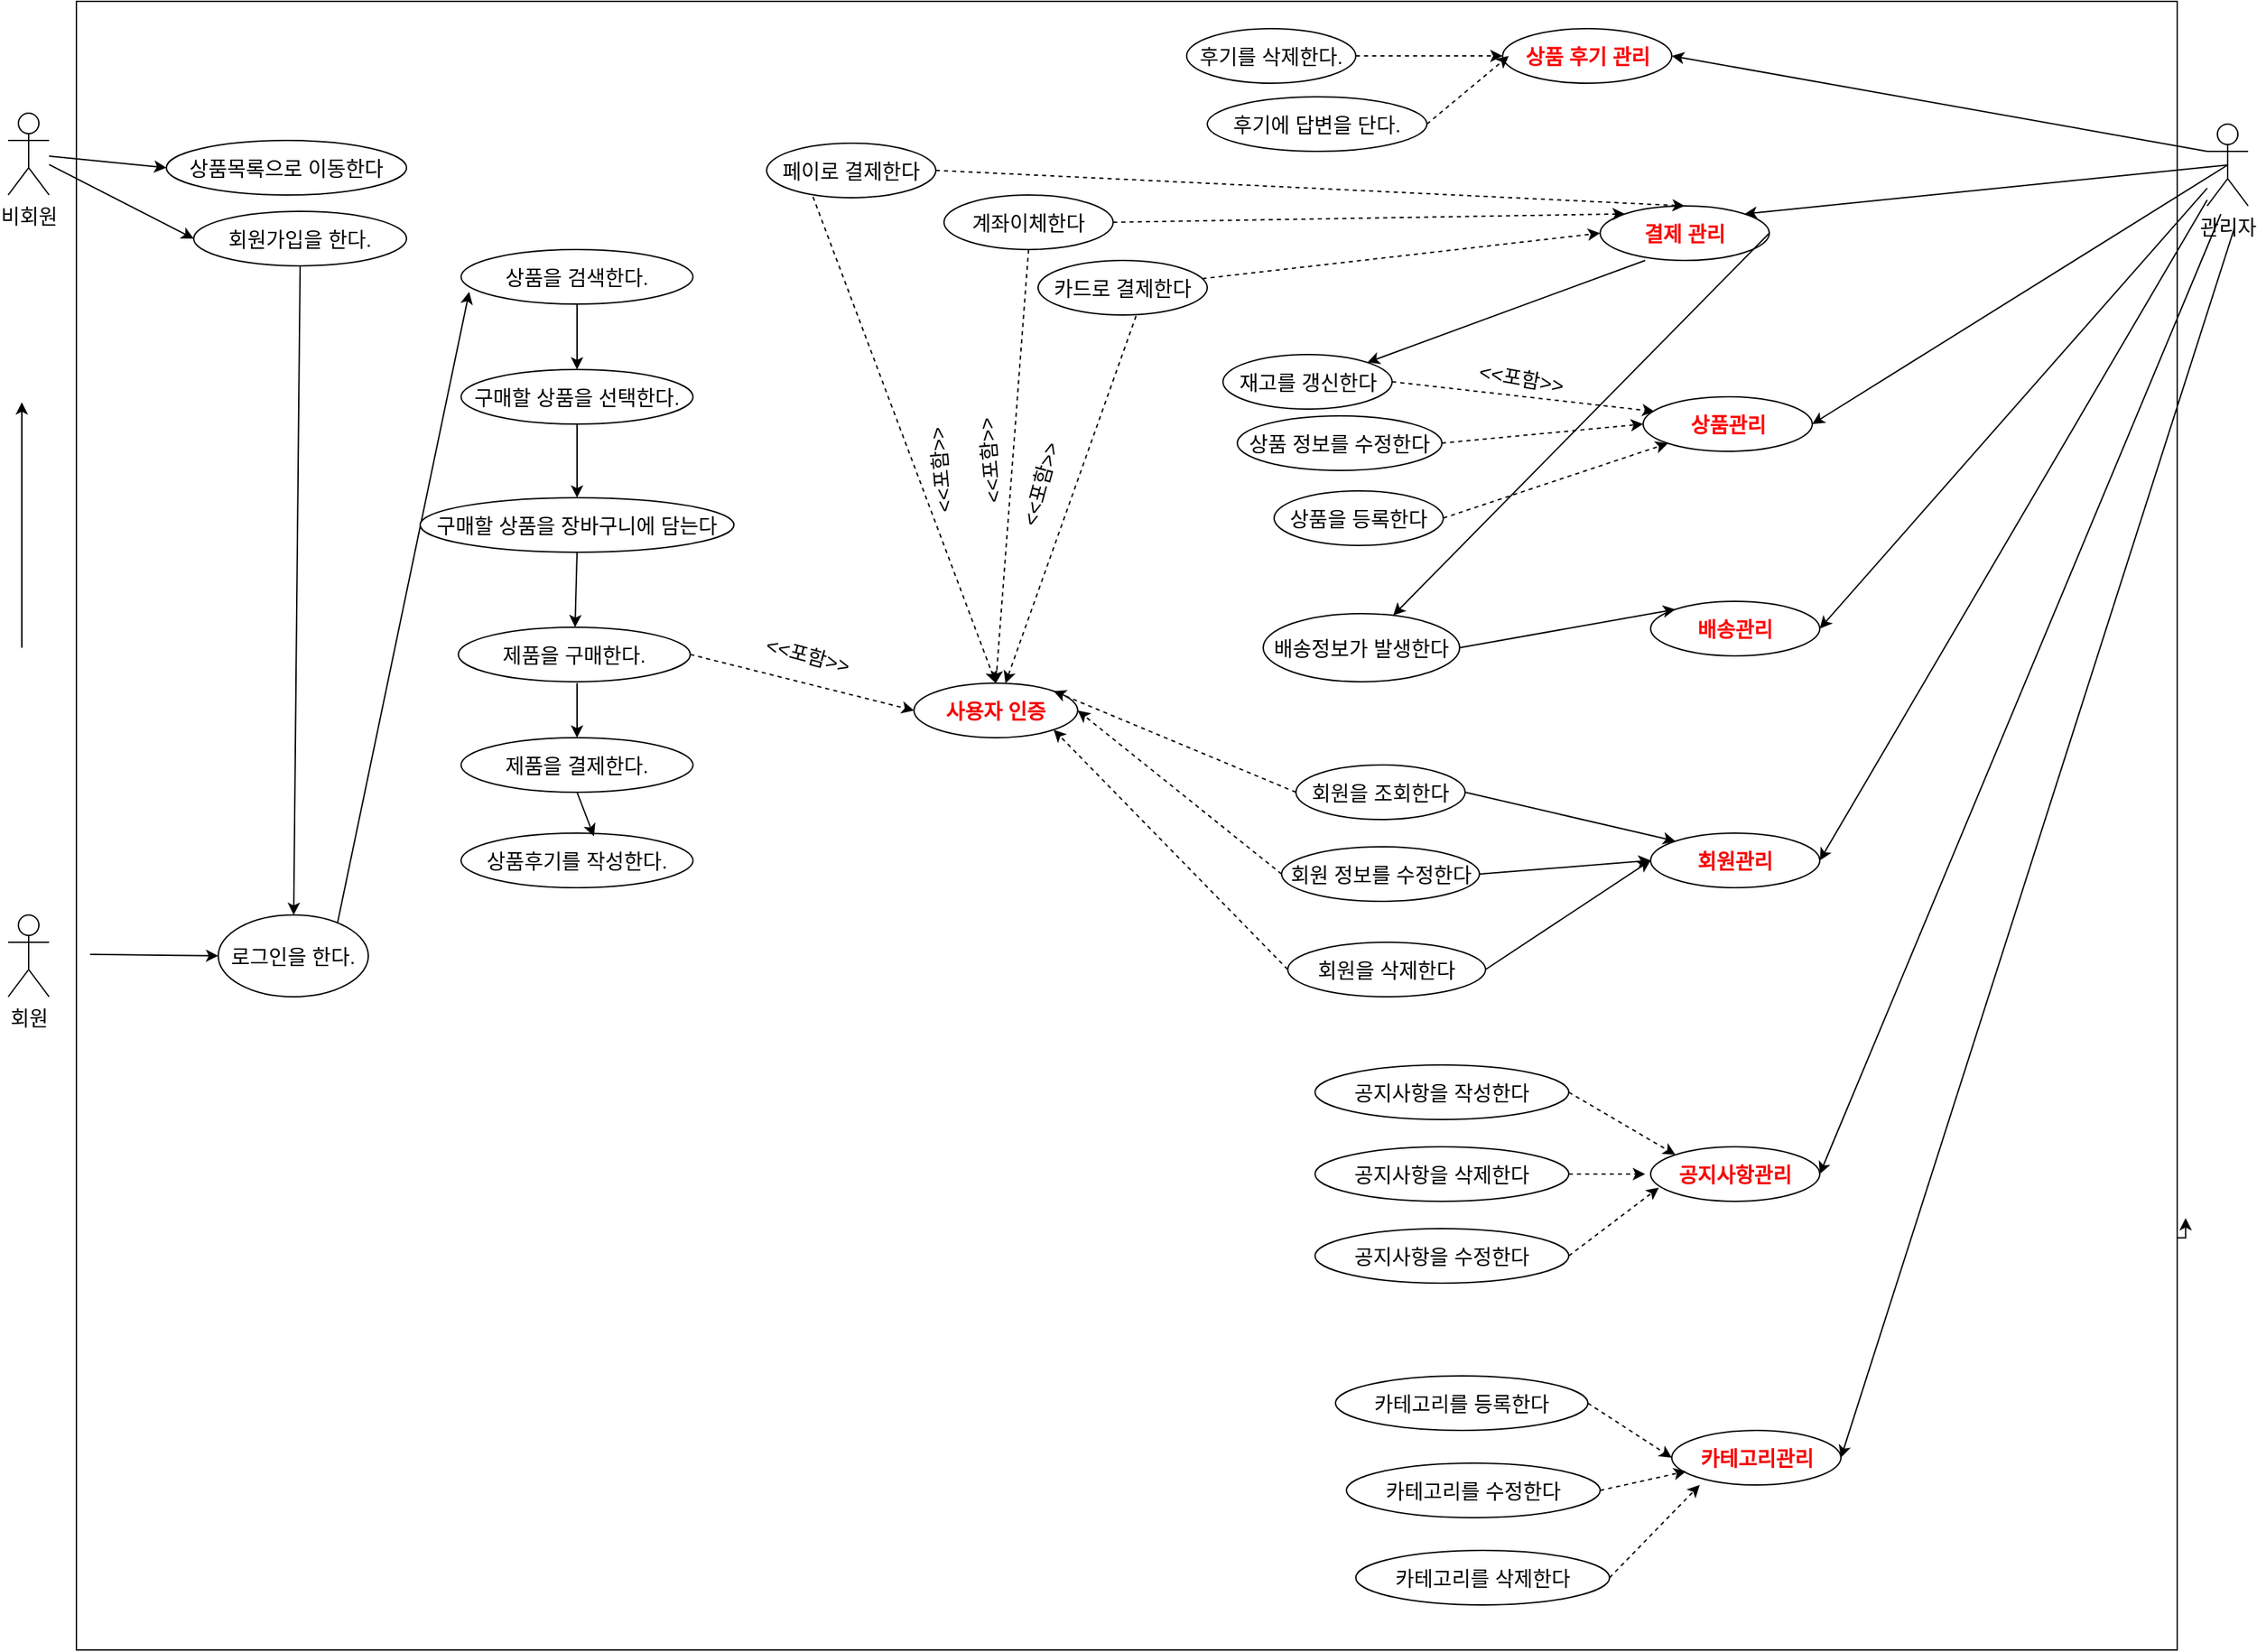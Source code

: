 <mxfile version="21.3.0" type="device">
  <diagram id="R2lEEEUBdFMjLlhIrx00" name="Page-1">
    <mxGraphModel dx="4097" dy="2020" grid="0" gridSize="10" guides="1" tooltips="1" connect="1" arrows="1" fold="1" page="1" pageScale="1" pageWidth="10000" pageHeight="5000" math="0" shadow="0" extFonts="Permanent Marker^https://fonts.googleapis.com/css?family=Permanent+Marker">
      <root>
        <mxCell id="0" />
        <mxCell id="1" parent="0" />
        <mxCell id="sEq3WPpMREm6ODfDN5A3-1" value="" style="rounded=0;whiteSpace=wrap;html=1;fontSize=15;" parent="1" vertex="1">
          <mxGeometry x="410" y="70" width="1540" height="1209" as="geometry" />
        </mxCell>
        <mxCell id="sEq3WPpMREm6ODfDN5A3-2" value="비회원" style="shape=umlActor;verticalLabelPosition=bottom;verticalAlign=top;html=1;outlineConnect=0;fontSize=15;" parent="1" vertex="1">
          <mxGeometry x="360" y="152" width="30" height="60" as="geometry" />
        </mxCell>
        <mxCell id="sEq3WPpMREm6ODfDN5A3-3" value="회원" style="shape=umlActor;verticalLabelPosition=bottom;verticalAlign=top;html=1;outlineConnect=0;fontSize=15;" parent="1" vertex="1">
          <mxGeometry x="360" y="740" width="30" height="60" as="geometry" />
        </mxCell>
        <mxCell id="sEq3WPpMREm6ODfDN5A3-4" value="관리자" style="shape=umlActor;verticalLabelPosition=bottom;verticalAlign=top;html=1;outlineConnect=0;fontSize=15;" parent="1" vertex="1">
          <mxGeometry x="1972" y="160" width="30" height="60" as="geometry" />
        </mxCell>
        <mxCell id="sEq3WPpMREm6ODfDN5A3-8" value="회원가입을 한다." style="ellipse;whiteSpace=wrap;html=1;fontSize=15;" parent="1" vertex="1">
          <mxGeometry x="496" y="223.95" width="156" height="40" as="geometry" />
        </mxCell>
        <mxCell id="sEq3WPpMREm6ODfDN5A3-9" value="로그인을 한다." style="ellipse;whiteSpace=wrap;html=1;fontSize=15;" parent="1" vertex="1">
          <mxGeometry x="514" y="740" width="110" height="60" as="geometry" />
        </mxCell>
        <mxCell id="sEq3WPpMREm6ODfDN5A3-13" value="" style="endArrow=classic;html=1;rounded=0;entryX=0;entryY=0.5;entryDx=0;entryDy=0;fontSize=15;" parent="1" target="sEq3WPpMREm6ODfDN5A3-9" edge="1">
          <mxGeometry width="50" height="50" relative="1" as="geometry">
            <mxPoint x="420" y="768.82" as="sourcePoint" />
            <mxPoint x="510" y="768.82" as="targetPoint" />
          </mxGeometry>
        </mxCell>
        <mxCell id="sEq3WPpMREm6ODfDN5A3-14" value="" style="endArrow=classic;html=1;rounded=0;entryX=0;entryY=0.5;entryDx=0;entryDy=0;fontSize=15;" parent="1" source="sEq3WPpMREm6ODfDN5A3-2" target="sEq3WPpMREm6ODfDN5A3-8" edge="1">
          <mxGeometry width="50" height="50" relative="1" as="geometry">
            <mxPoint x="541" y="269.5" as="sourcePoint" />
            <mxPoint x="631" y="269.5" as="targetPoint" />
          </mxGeometry>
        </mxCell>
        <mxCell id="sEq3WPpMREm6ODfDN5A3-15" value="구매할 상품을 선택한다." style="ellipse;whiteSpace=wrap;html=1;fontSize=15;" parent="1" vertex="1">
          <mxGeometry x="692" y="340" width="170" height="40" as="geometry" />
        </mxCell>
        <mxCell id="sEq3WPpMREm6ODfDN5A3-16" value="상품을 검색한다." style="ellipse;whiteSpace=wrap;html=1;fontSize=15;" parent="1" vertex="1">
          <mxGeometry x="692" y="252" width="170" height="40" as="geometry" />
        </mxCell>
        <mxCell id="sEq3WPpMREm6ODfDN5A3-17" value="제품을 구매한다." style="ellipse;whiteSpace=wrap;html=1;fontSize=15;" parent="1" vertex="1">
          <mxGeometry x="690" y="528.95" width="170" height="40" as="geometry" />
        </mxCell>
        <mxCell id="sEq3WPpMREm6ODfDN5A3-18" value="사용자 인증" style="ellipse;whiteSpace=wrap;html=1;fontColor=#f50505;fontStyle=1;fontSize=15;" parent="1" vertex="1">
          <mxGeometry x="1024" y="570" width="120" height="40" as="geometry" />
        </mxCell>
        <mxCell id="sEq3WPpMREm6ODfDN5A3-19" value="" style="endArrow=classic;html=1;rounded=0;exitX=0.795;exitY=0.095;exitDx=0;exitDy=0;entryX=0.035;entryY=0.775;entryDx=0;entryDy=0;entryPerimeter=0;fontSize=15;exitPerimeter=0;" parent="1" source="sEq3WPpMREm6ODfDN5A3-9" target="sEq3WPpMREm6ODfDN5A3-16" edge="1">
          <mxGeometry width="50" height="50" relative="1" as="geometry">
            <mxPoint x="960" y="480" as="sourcePoint" />
            <mxPoint x="1010" y="430" as="targetPoint" />
          </mxGeometry>
        </mxCell>
        <mxCell id="sEq3WPpMREm6ODfDN5A3-20" value="" style="endArrow=classic;html=1;rounded=0;exitX=0.5;exitY=1;exitDx=0;exitDy=0;entryX=0.5;entryY=0;entryDx=0;entryDy=0;fontSize=15;" parent="1" source="sEq3WPpMREm6ODfDN5A3-16" target="sEq3WPpMREm6ODfDN5A3-15" edge="1">
          <mxGeometry width="50" height="50" relative="1" as="geometry">
            <mxPoint x="960" y="480" as="sourcePoint" />
            <mxPoint x="1010" y="430" as="targetPoint" />
          </mxGeometry>
        </mxCell>
        <mxCell id="sEq3WPpMREm6ODfDN5A3-21" value="" style="endArrow=classic;html=1;rounded=0;exitX=0.5;exitY=1;exitDx=0;exitDy=0;fontSize=15;" parent="1" source="sEq3WPpMREm6ODfDN5A3-74" target="sEq3WPpMREm6ODfDN5A3-17" edge="1">
          <mxGeometry width="50" height="50" relative="1" as="geometry">
            <mxPoint x="960" y="480" as="sourcePoint" />
            <mxPoint x="855" y="630" as="targetPoint" />
          </mxGeometry>
        </mxCell>
        <mxCell id="sEq3WPpMREm6ODfDN5A3-24" value="" style="endArrow=classic;html=1;rounded=0;exitX=1;exitY=0.5;exitDx=0;exitDy=0;dashed=1;entryX=0;entryY=0.5;entryDx=0;entryDy=0;fontSize=15;" parent="1" source="sEq3WPpMREm6ODfDN5A3-17" target="sEq3WPpMREm6ODfDN5A3-18" edge="1">
          <mxGeometry width="50" height="50" relative="1" as="geometry">
            <mxPoint x="1000" y="590" as="sourcePoint" />
            <mxPoint x="960" y="520" as="targetPoint" />
          </mxGeometry>
        </mxCell>
        <mxCell id="sEq3WPpMREm6ODfDN5A3-66" value="" style="endArrow=classic;html=1;rounded=0;fontSize=15;" parent="1" edge="1">
          <mxGeometry width="50" height="50" relative="1" as="geometry">
            <mxPoint x="370" y="543.95" as="sourcePoint" />
            <mxPoint x="370" y="363.95" as="targetPoint" />
          </mxGeometry>
        </mxCell>
        <mxCell id="sEq3WPpMREm6ODfDN5A3-67" value="상품목록으로 이동한다" style="ellipse;whiteSpace=wrap;html=1;fontSize=15;" parent="1" vertex="1">
          <mxGeometry x="476" y="172" width="176" height="40" as="geometry" />
        </mxCell>
        <mxCell id="sEq3WPpMREm6ODfDN5A3-68" value="" style="endArrow=classic;html=1;rounded=0;fontSize=15;entryX=0;entryY=0.5;entryDx=0;entryDy=0;" parent="1" source="sEq3WPpMREm6ODfDN5A3-2" target="sEq3WPpMREm6ODfDN5A3-67" edge="1">
          <mxGeometry width="50" height="50" relative="1" as="geometry">
            <mxPoint x="540" y="270" as="sourcePoint" />
            <mxPoint x="634" y="360" as="targetPoint" />
          </mxGeometry>
        </mxCell>
        <mxCell id="sEq3WPpMREm6ODfDN5A3-69" value="" style="endArrow=classic;html=1;rounded=0;exitX=0.5;exitY=1;exitDx=0;exitDy=0;fontSize=15;" parent="1" source="sEq3WPpMREm6ODfDN5A3-8" target="sEq3WPpMREm6ODfDN5A3-9" edge="1">
          <mxGeometry width="50" height="50" relative="1" as="geometry">
            <mxPoint x="551" y="279.5" as="sourcePoint" />
            <mxPoint x="634" y="360" as="targetPoint" />
          </mxGeometry>
        </mxCell>
        <mxCell id="sEq3WPpMREm6ODfDN5A3-72" value="상품 후기 관리" style="ellipse;whiteSpace=wrap;html=1;fontColor=#fb0909;fontStyle=1;fontSize=15;" parent="1" vertex="1">
          <mxGeometry x="1455.5" y="90" width="124" height="40" as="geometry" />
        </mxCell>
        <mxCell id="sEq3WPpMREm6ODfDN5A3-73" value="결제 관리" style="ellipse;whiteSpace=wrap;html=1;fontColor=#fb0909;fontStyle=1;fontSize=15;" parent="1" vertex="1">
          <mxGeometry x="1527" y="220" width="124" height="40" as="geometry" />
        </mxCell>
        <mxCell id="sEq3WPpMREm6ODfDN5A3-74" value="구매할 상품을 장바구니에 담는다" style="ellipse;whiteSpace=wrap;html=1;fontSize=15;" parent="1" vertex="1">
          <mxGeometry x="662" y="433.95" width="230" height="40" as="geometry" />
        </mxCell>
        <mxCell id="sEq3WPpMREm6ODfDN5A3-79" value="" style="endArrow=classic;html=1;rounded=0;exitX=0.5;exitY=1;exitDx=0;exitDy=0;fontSize=15;" parent="1" source="sEq3WPpMREm6ODfDN5A3-15" target="sEq3WPpMREm6ODfDN5A3-74" edge="1">
          <mxGeometry width="50" height="50" relative="1" as="geometry">
            <mxPoint x="1010" y="530" as="sourcePoint" />
            <mxPoint x="1060" y="480" as="targetPoint" />
          </mxGeometry>
        </mxCell>
        <mxCell id="sEq3WPpMREm6ODfDN5A3-80" value="계좌이체한다" style="ellipse;whiteSpace=wrap;html=1;fontSize=15;" parent="1" vertex="1">
          <mxGeometry x="1046" y="212" width="124" height="40" as="geometry" />
        </mxCell>
        <mxCell id="sEq3WPpMREm6ODfDN5A3-81" value="카드로 결제한다" style="ellipse;whiteSpace=wrap;html=1;fontSize=15;" parent="1" vertex="1">
          <mxGeometry x="1115" y="260" width="124" height="40" as="geometry" />
        </mxCell>
        <mxCell id="sEq3WPpMREm6ODfDN5A3-82" value="" style="endArrow=classic;html=1;rounded=0;exitX=0.579;exitY=1.018;exitDx=0;exitDy=0;dashed=1;exitPerimeter=0;fontSize=15;" parent="1" source="sEq3WPpMREm6ODfDN5A3-81" target="sEq3WPpMREm6ODfDN5A3-18" edge="1">
          <mxGeometry width="50" height="50" relative="1" as="geometry">
            <mxPoint x="950" y="650" as="sourcePoint" />
            <mxPoint x="1027" y="570" as="targetPoint" />
          </mxGeometry>
        </mxCell>
        <mxCell id="sEq3WPpMREm6ODfDN5A3-83" value="" style="endArrow=classic;html=1;rounded=0;exitX=0.5;exitY=1;exitDx=0;exitDy=0;dashed=1;entryX=0.5;entryY=0;entryDx=0;entryDy=0;fontSize=15;" parent="1" source="sEq3WPpMREm6ODfDN5A3-80" target="sEq3WPpMREm6ODfDN5A3-18" edge="1">
          <mxGeometry width="50" height="50" relative="1" as="geometry">
            <mxPoint x="1126" y="371" as="sourcePoint" />
            <mxPoint x="1091" y="550" as="targetPoint" />
          </mxGeometry>
        </mxCell>
        <mxCell id="sEq3WPpMREm6ODfDN5A3-84" value="" style="endArrow=classic;html=1;rounded=0;exitX=1;exitY=0.5;exitDx=0;exitDy=0;dashed=1;fontSize=15;entryX=0;entryY=0;entryDx=0;entryDy=0;" parent="1" source="sEq3WPpMREm6ODfDN5A3-80" target="sEq3WPpMREm6ODfDN5A3-73" edge="1">
          <mxGeometry width="50" height="50" relative="1" as="geometry">
            <mxPoint x="961" y="370" as="sourcePoint" />
            <mxPoint x="1598" y="262" as="targetPoint" />
          </mxGeometry>
        </mxCell>
        <mxCell id="sEq3WPpMREm6ODfDN5A3-85" value="" style="endArrow=classic;html=1;rounded=0;dashed=1;entryX=0;entryY=0.5;entryDx=0;entryDy=0;fontSize=15;" parent="1" source="sEq3WPpMREm6ODfDN5A3-81" target="sEq3WPpMREm6ODfDN5A3-73" edge="1">
          <mxGeometry width="50" height="50" relative="1" as="geometry">
            <mxPoint x="970" y="330" as="sourcePoint" />
            <mxPoint x="1107" y="312" as="targetPoint" />
          </mxGeometry>
        </mxCell>
        <mxCell id="sEq3WPpMREm6ODfDN5A3-86" value="재고를 갱신한다" style="ellipse;whiteSpace=wrap;html=1;fontSize=15;" parent="1" vertex="1">
          <mxGeometry x="1250.5" y="328.95" width="124" height="40" as="geometry" />
        </mxCell>
        <mxCell id="sEq3WPpMREm6ODfDN5A3-87" value="상품 정보를 수정한다" style="ellipse;whiteSpace=wrap;html=1;fontSize=15;" parent="1" vertex="1">
          <mxGeometry x="1261" y="373.95" width="150" height="40" as="geometry" />
        </mxCell>
        <mxCell id="sEq3WPpMREm6ODfDN5A3-88" value="상품을 등록한다" style="ellipse;whiteSpace=wrap;html=1;fontSize=15;" parent="1" vertex="1">
          <mxGeometry x="1288" y="428.95" width="124" height="40" as="geometry" />
        </mxCell>
        <mxCell id="sEq3WPpMREm6ODfDN5A3-89" value="" style="endArrow=classic;html=1;rounded=0;entryX=1;entryY=0;entryDx=0;entryDy=0;fontSize=15;" parent="1" target="sEq3WPpMREm6ODfDN5A3-86" edge="1">
          <mxGeometry width="50" height="50" relative="1" as="geometry">
            <mxPoint x="1560" y="260" as="sourcePoint" />
            <mxPoint x="1060" y="480" as="targetPoint" />
          </mxGeometry>
        </mxCell>
        <mxCell id="sEq3WPpMREm6ODfDN5A3-90" value="" style="endArrow=classic;html=1;rounded=0;exitX=1;exitY=0.5;exitDx=0;exitDy=0;fontSize=15;" parent="1" source="sEq3WPpMREm6ODfDN5A3-73" target="sEq3WPpMREm6ODfDN5A3-95" edge="1">
          <mxGeometry width="50" height="50" relative="1" as="geometry">
            <mxPoint x="1160" y="290" as="sourcePoint" />
            <mxPoint x="1250" y="280" as="targetPoint" />
          </mxGeometry>
        </mxCell>
        <mxCell id="sEq3WPpMREm6ODfDN5A3-91" value="상품관리" style="ellipse;whiteSpace=wrap;html=1;fontColor=#ff0000;fontStyle=1;fontSize=15;" parent="1" vertex="1">
          <mxGeometry x="1558.5" y="360" width="124" height="40" as="geometry" />
        </mxCell>
        <mxCell id="sEq3WPpMREm6ODfDN5A3-92" value="" style="endArrow=classic;html=1;rounded=0;exitX=1;exitY=0.5;exitDx=0;exitDy=0;dashed=1;entryX=0.067;entryY=0.268;entryDx=0;entryDy=0;entryPerimeter=0;fontSize=15;" parent="1" source="sEq3WPpMREm6ODfDN5A3-86" target="sEq3WPpMREm6ODfDN5A3-91" edge="1">
          <mxGeometry width="50" height="50" relative="1" as="geometry">
            <mxPoint x="961" y="370" as="sourcePoint" />
            <mxPoint x="1087" y="550" as="targetPoint" />
          </mxGeometry>
        </mxCell>
        <mxCell id="sEq3WPpMREm6ODfDN5A3-93" value="" style="endArrow=classic;html=1;rounded=0;exitX=1;exitY=0.5;exitDx=0;exitDy=0;dashed=1;entryX=0;entryY=0.5;entryDx=0;entryDy=0;fontSize=15;" parent="1" source="sEq3WPpMREm6ODfDN5A3-87" target="sEq3WPpMREm6ODfDN5A3-91" edge="1">
          <mxGeometry width="50" height="50" relative="1" as="geometry">
            <mxPoint x="1374" y="280" as="sourcePoint" />
            <mxPoint x="1430" y="340" as="targetPoint" />
          </mxGeometry>
        </mxCell>
        <mxCell id="sEq3WPpMREm6ODfDN5A3-94" value="" style="endArrow=classic;html=1;rounded=0;exitX=1;exitY=0.5;exitDx=0;exitDy=0;dashed=1;fontSize=15;entryX=0;entryY=1;entryDx=0;entryDy=0;" parent="1" source="sEq3WPpMREm6ODfDN5A3-88" target="sEq3WPpMREm6ODfDN5A3-91" edge="1">
          <mxGeometry width="50" height="50" relative="1" as="geometry">
            <mxPoint x="1392" y="330" as="sourcePoint" />
            <mxPoint x="1430" y="340" as="targetPoint" />
          </mxGeometry>
        </mxCell>
        <mxCell id="sEq3WPpMREm6ODfDN5A3-95" value="배송정보가 발생한다" style="ellipse;whiteSpace=wrap;html=1;fontSize=15;" parent="1" vertex="1">
          <mxGeometry x="1280" y="518.95" width="144" height="50" as="geometry" />
        </mxCell>
        <mxCell id="sEq3WPpMREm6ODfDN5A3-96" value="배송관리" style="ellipse;whiteSpace=wrap;html=1;fontSize=15;fontStyle=1;fontColor=#fe0606;" parent="1" vertex="1">
          <mxGeometry x="1564" y="510" width="124" height="40" as="geometry" />
        </mxCell>
        <mxCell id="sEq3WPpMREm6ODfDN5A3-97" value="" style="endArrow=classic;html=1;rounded=0;exitX=1;exitY=0.5;exitDx=0;exitDy=0;fontSize=15;entryX=0;entryY=0;entryDx=0;entryDy=0;" parent="1" source="sEq3WPpMREm6ODfDN5A3-95" target="sEq3WPpMREm6ODfDN5A3-96" edge="1">
          <mxGeometry width="50" height="50" relative="1" as="geometry">
            <mxPoint x="1160" y="290" as="sourcePoint" />
            <mxPoint x="1570" y="530" as="targetPoint" />
          </mxGeometry>
        </mxCell>
        <mxCell id="sEq3WPpMREm6ODfDN5A3-98" value="회원관리" style="ellipse;whiteSpace=wrap;html=1;fontSize=15;fontStyle=1;fontColor=#f50505;" parent="1" vertex="1">
          <mxGeometry x="1564" y="680" width="124" height="40" as="geometry" />
        </mxCell>
        <mxCell id="sEq3WPpMREm6ODfDN5A3-99" value="회원을 조회한다" style="ellipse;whiteSpace=wrap;html=1;fontSize=15;" parent="1" vertex="1">
          <mxGeometry x="1304" y="630" width="124" height="40" as="geometry" />
        </mxCell>
        <mxCell id="sEq3WPpMREm6ODfDN5A3-100" value="회원 정보를 수정한다" style="ellipse;whiteSpace=wrap;html=1;fontSize=15;" parent="1" vertex="1">
          <mxGeometry x="1293.5" y="690" width="145" height="40" as="geometry" />
        </mxCell>
        <mxCell id="sEq3WPpMREm6ODfDN5A3-101" value="회원을 삭제한다" style="ellipse;whiteSpace=wrap;html=1;fontSize=15;" parent="1" vertex="1">
          <mxGeometry x="1298" y="760" width="145" height="40" as="geometry" />
        </mxCell>
        <mxCell id="sEq3WPpMREm6ODfDN5A3-102" value="" style="endArrow=classic;html=1;rounded=0;exitX=0;exitY=0.5;exitDx=0;exitDy=0;dashed=1;fontSize=15;entryX=1;entryY=0;entryDx=0;entryDy=0;" parent="1" source="sEq3WPpMREm6ODfDN5A3-99" target="sEq3WPpMREm6ODfDN5A3-18" edge="1">
          <mxGeometry width="50" height="50" relative="1" as="geometry">
            <mxPoint x="1392" y="330" as="sourcePoint" />
            <mxPoint x="1140" y="550" as="targetPoint" />
          </mxGeometry>
        </mxCell>
        <mxCell id="sEq3WPpMREm6ODfDN5A3-103" value="" style="endArrow=classic;html=1;rounded=0;exitX=0;exitY=0.5;exitDx=0;exitDy=0;dashed=1;fontSize=15;entryX=1;entryY=0.5;entryDx=0;entryDy=0;" parent="1" source="sEq3WPpMREm6ODfDN5A3-100" target="sEq3WPpMREm6ODfDN5A3-18" edge="1">
          <mxGeometry width="50" height="50" relative="1" as="geometry">
            <mxPoint x="1250" y="530" as="sourcePoint" />
            <mxPoint x="1140" y="560" as="targetPoint" />
          </mxGeometry>
        </mxCell>
        <mxCell id="sEq3WPpMREm6ODfDN5A3-104" value="" style="endArrow=classic;html=1;rounded=0;exitX=0;exitY=0.5;exitDx=0;exitDy=0;dashed=1;entryX=1;entryY=1;entryDx=0;entryDy=0;fontSize=15;" parent="1" source="sEq3WPpMREm6ODfDN5A3-101" target="sEq3WPpMREm6ODfDN5A3-18" edge="1">
          <mxGeometry width="50" height="50" relative="1" as="geometry">
            <mxPoint x="1245" y="590" as="sourcePoint" />
            <mxPoint x="1150" y="570" as="targetPoint" />
          </mxGeometry>
        </mxCell>
        <mxCell id="sEq3WPpMREm6ODfDN5A3-105" value="" style="endArrow=classic;html=1;rounded=0;exitX=1;exitY=0.5;exitDx=0;exitDy=0;fontSize=15;entryX=0;entryY=0;entryDx=0;entryDy=0;" parent="1" source="sEq3WPpMREm6ODfDN5A3-99" target="sEq3WPpMREm6ODfDN5A3-98" edge="1">
          <mxGeometry width="50" height="50" relative="1" as="geometry">
            <mxPoint x="1374" y="456" as="sourcePoint" />
            <mxPoint x="1440" y="550" as="targetPoint" />
          </mxGeometry>
        </mxCell>
        <mxCell id="sEq3WPpMREm6ODfDN5A3-106" value="" style="endArrow=classic;html=1;rounded=0;exitX=1;exitY=0.5;exitDx=0;exitDy=0;fontSize=15;entryX=0;entryY=0.5;entryDx=0;entryDy=0;" parent="1" source="sEq3WPpMREm6ODfDN5A3-100" target="sEq3WPpMREm6ODfDN5A3-98" edge="1">
          <mxGeometry width="50" height="50" relative="1" as="geometry">
            <mxPoint x="1374" y="530" as="sourcePoint" />
            <mxPoint x="1420" y="570" as="targetPoint" />
          </mxGeometry>
        </mxCell>
        <mxCell id="sEq3WPpMREm6ODfDN5A3-107" value="" style="endArrow=classic;html=1;rounded=0;exitX=1;exitY=0.5;exitDx=0;exitDy=0;fontSize=15;entryX=0;entryY=0.5;entryDx=0;entryDy=0;" parent="1" source="sEq3WPpMREm6ODfDN5A3-101" target="sEq3WPpMREm6ODfDN5A3-98" edge="1">
          <mxGeometry width="50" height="50" relative="1" as="geometry">
            <mxPoint x="1390" y="590" as="sourcePoint" />
            <mxPoint x="1430" y="580" as="targetPoint" />
          </mxGeometry>
        </mxCell>
        <mxCell id="sEq3WPpMREm6ODfDN5A3-122" value="" style="endArrow=classic;html=1;rounded=0;exitX=0;exitY=0.333;exitDx=0;exitDy=0;exitPerimeter=0;entryX=1;entryY=0.5;entryDx=0;entryDy=0;fontSize=15;" parent="1" source="sEq3WPpMREm6ODfDN5A3-4" target="sEq3WPpMREm6ODfDN5A3-72" edge="1">
          <mxGeometry width="50" height="50" relative="1" as="geometry">
            <mxPoint x="1240" y="580" as="sourcePoint" />
            <mxPoint x="1290" y="530" as="targetPoint" />
          </mxGeometry>
        </mxCell>
        <mxCell id="sEq3WPpMREm6ODfDN5A3-123" value="" style="endArrow=classic;html=1;rounded=0;fontSize=15;exitX=0.5;exitY=0.5;exitDx=0;exitDy=0;exitPerimeter=0;entryX=1;entryY=0;entryDx=0;entryDy=0;" parent="1" source="sEq3WPpMREm6ODfDN5A3-4" target="sEq3WPpMREm6ODfDN5A3-73" edge="1">
          <mxGeometry width="50" height="50" relative="1" as="geometry">
            <mxPoint x="1640" y="220" as="sourcePoint" />
            <mxPoint x="1680" y="300" as="targetPoint" />
          </mxGeometry>
        </mxCell>
        <mxCell id="sEq3WPpMREm6ODfDN5A3-124" value="" style="endArrow=classic;html=1;rounded=0;entryX=1;entryY=0.5;entryDx=0;entryDy=0;fontSize=15;" parent="1" target="sEq3WPpMREm6ODfDN5A3-91" edge="1">
          <mxGeometry width="50" height="50" relative="1" as="geometry">
            <mxPoint x="1987" y="190" as="sourcePoint" />
            <mxPoint x="1110" y="270" as="targetPoint" />
            <Array as="points" />
          </mxGeometry>
        </mxCell>
        <mxCell id="sEq3WPpMREm6ODfDN5A3-126" value="" style="endArrow=classic;html=1;rounded=0;entryX=1;entryY=0.5;entryDx=0;entryDy=0;fontSize=15;" parent="1" source="sEq3WPpMREm6ODfDN5A3-4" target="sEq3WPpMREm6ODfDN5A3-98" edge="1">
          <mxGeometry width="50" height="50" relative="1" as="geometry">
            <mxPoint x="1630" y="260" as="sourcePoint" />
            <mxPoint x="1554" y="459" as="targetPoint" />
          </mxGeometry>
        </mxCell>
        <mxCell id="sEq3WPpMREm6ODfDN5A3-151" value="&amp;lt;&amp;lt;포함&amp;gt;&amp;gt;" style="text;html=1;strokeColor=none;fillColor=none;align=center;verticalAlign=middle;whiteSpace=wrap;rounded=0;rotation=-95;fontSize=15;" parent="1" vertex="1">
          <mxGeometry x="1007.75" y="398.95" width="70.5" height="30" as="geometry" />
        </mxCell>
        <mxCell id="sEq3WPpMREm6ODfDN5A3-156" value="&amp;lt;&amp;lt;포함&amp;gt;&amp;gt;" style="text;html=1;strokeColor=none;fillColor=none;align=center;verticalAlign=middle;whiteSpace=wrap;rounded=0;rotation=-75;fontSize=15;" parent="1" vertex="1">
          <mxGeometry x="1081" y="408.95" width="70.5" height="30" as="geometry" />
        </mxCell>
        <mxCell id="sEq3WPpMREm6ODfDN5A3-157" value="&amp;lt;&amp;lt;포함&amp;gt;&amp;gt;" style="text;html=1;strokeColor=none;fillColor=none;align=center;verticalAlign=middle;whiteSpace=wrap;rounded=0;rotation=15;fontSize=15;" parent="1" vertex="1">
          <mxGeometry x="910.5" y="533.95" width="70.5" height="30" as="geometry" />
        </mxCell>
        <mxCell id="sEq3WPpMREm6ODfDN5A3-158" value="&amp;lt;&amp;lt;포함&amp;gt;&amp;gt;" style="text;html=1;strokeColor=none;fillColor=none;align=center;verticalAlign=middle;whiteSpace=wrap;rounded=0;rotation=10;fontSize=15;" parent="1" vertex="1">
          <mxGeometry x="1433.5" y="330.95" width="70.5" height="30" as="geometry" />
        </mxCell>
        <mxCell id="Y01OwCvolZcZpJfHJKpR-49" style="edgeStyle=orthogonalEdgeStyle;rounded=0;orthogonalLoop=1;jettySize=auto;html=1;exitX=0.5;exitY=1;exitDx=0;exitDy=0;" parent="1" source="sEq3WPpMREm6ODfDN5A3-74" target="sEq3WPpMREm6ODfDN5A3-74" edge="1">
          <mxGeometry relative="1" as="geometry" />
        </mxCell>
        <mxCell id="Y01OwCvolZcZpJfHJKpR-54" value="" style="endArrow=classic;html=1;rounded=0;entryX=1;entryY=0.5;entryDx=0;entryDy=0;fontSize=15;" parent="1" source="sEq3WPpMREm6ODfDN5A3-4" target="sEq3WPpMREm6ODfDN5A3-96" edge="1">
          <mxGeometry width="50" height="50" relative="1" as="geometry">
            <mxPoint x="1997" y="200" as="sourcePoint" />
            <mxPoint x="1692" y="390" as="targetPoint" />
            <Array as="points" />
          </mxGeometry>
        </mxCell>
        <mxCell id="Y01OwCvolZcZpJfHJKpR-55" value="페이로 결제한다" style="ellipse;whiteSpace=wrap;html=1;fontSize=15;" parent="1" vertex="1">
          <mxGeometry x="916" y="173.95" width="124" height="40" as="geometry" />
        </mxCell>
        <mxCell id="Y01OwCvolZcZpJfHJKpR-56" value="" style="endArrow=classic;html=1;rounded=0;exitX=1;exitY=0.5;exitDx=0;exitDy=0;dashed=1;fontSize=15;entryX=0.5;entryY=0;entryDx=0;entryDy=0;" parent="1" source="Y01OwCvolZcZpJfHJKpR-55" target="sEq3WPpMREm6ODfDN5A3-73" edge="1">
          <mxGeometry width="50" height="50" relative="1" as="geometry">
            <mxPoint x="1180" y="242" as="sourcePoint" />
            <mxPoint x="1555" y="236" as="targetPoint" />
          </mxGeometry>
        </mxCell>
        <mxCell id="Y01OwCvolZcZpJfHJKpR-57" value="" style="endArrow=classic;html=1;rounded=0;dashed=1;entryX=0.5;entryY=0;entryDx=0;entryDy=0;fontSize=15;exitX=0.274;exitY=0.985;exitDx=0;exitDy=0;exitPerimeter=0;" parent="1" source="Y01OwCvolZcZpJfHJKpR-55" target="sEq3WPpMREm6ODfDN5A3-18" edge="1">
          <mxGeometry width="50" height="50" relative="1" as="geometry">
            <mxPoint x="1118" y="262" as="sourcePoint" />
            <mxPoint x="1094" y="580" as="targetPoint" />
          </mxGeometry>
        </mxCell>
        <mxCell id="Y01OwCvolZcZpJfHJKpR-58" value="&amp;lt;&amp;lt;포함&amp;gt;&amp;gt;" style="text;html=1;strokeColor=none;fillColor=none;align=center;verticalAlign=middle;whiteSpace=wrap;rounded=0;rotation=-95;fontSize=15;" parent="1" vertex="1">
          <mxGeometry x="1043.75" y="391.97" width="70.5" height="30" as="geometry" />
        </mxCell>
        <mxCell id="ZvyLr9E3SmXZiv6OC1XK-2" value="제품을 결제한다." style="ellipse;whiteSpace=wrap;html=1;fontSize=15;" parent="1" vertex="1">
          <mxGeometry x="692" y="610" width="170" height="40" as="geometry" />
        </mxCell>
        <mxCell id="ZvyLr9E3SmXZiv6OC1XK-3" value="상품후기를 작성한다." style="ellipse;whiteSpace=wrap;html=1;fontSize=15;" parent="1" vertex="1">
          <mxGeometry x="692" y="680" width="170" height="40" as="geometry" />
        </mxCell>
        <mxCell id="ZvyLr9E3SmXZiv6OC1XK-4" value="" style="endArrow=classic;html=1;rounded=0;fontSize=15;" parent="1" target="ZvyLr9E3SmXZiv6OC1XK-2" edge="1">
          <mxGeometry width="50" height="50" relative="1" as="geometry">
            <mxPoint x="777" y="570" as="sourcePoint" />
            <mxPoint x="785" y="539" as="targetPoint" />
          </mxGeometry>
        </mxCell>
        <mxCell id="ZvyLr9E3SmXZiv6OC1XK-5" value="" style="endArrow=classic;html=1;rounded=0;fontSize=15;exitX=0.5;exitY=1;exitDx=0;exitDy=0;entryX=0.573;entryY=0.058;entryDx=0;entryDy=0;entryPerimeter=0;" parent="1" source="ZvyLr9E3SmXZiv6OC1XK-2" target="ZvyLr9E3SmXZiv6OC1XK-3" edge="1">
          <mxGeometry width="50" height="50" relative="1" as="geometry">
            <mxPoint x="787" y="580" as="sourcePoint" />
            <mxPoint x="787" y="620" as="targetPoint" />
          </mxGeometry>
        </mxCell>
        <mxCell id="ZvyLr9E3SmXZiv6OC1XK-7" value="후기를 삭제한다." style="ellipse;whiteSpace=wrap;html=1;fontSize=15;" parent="1" vertex="1">
          <mxGeometry x="1223.88" y="90.0" width="124" height="40" as="geometry" />
        </mxCell>
        <mxCell id="ZvyLr9E3SmXZiv6OC1XK-8" value="후기에 답변을 단다." style="ellipse;whiteSpace=wrap;html=1;fontSize=15;" parent="1" vertex="1">
          <mxGeometry x="1239" y="140" width="161" height="40" as="geometry" />
        </mxCell>
        <mxCell id="ZvyLr9E3SmXZiv6OC1XK-10" value="" style="endArrow=classic;html=1;rounded=0;exitX=1;exitY=0.5;exitDx=0;exitDy=0;dashed=1;fontSize=15;" parent="1" source="ZvyLr9E3SmXZiv6OC1XK-7" target="sEq3WPpMREm6ODfDN5A3-72" edge="1">
          <mxGeometry width="50" height="50" relative="1" as="geometry">
            <mxPoint x="1050" y="204" as="sourcePoint" />
            <mxPoint x="1599" y="230" as="targetPoint" />
          </mxGeometry>
        </mxCell>
        <mxCell id="ZvyLr9E3SmXZiv6OC1XK-11" value="" style="endArrow=classic;html=1;rounded=0;exitX=1;exitY=0.5;exitDx=0;exitDy=0;dashed=1;fontSize=15;" parent="1" source="ZvyLr9E3SmXZiv6OC1XK-8" edge="1">
          <mxGeometry width="50" height="50" relative="1" as="geometry">
            <mxPoint x="1358" y="120" as="sourcePoint" />
            <mxPoint x="1460" y="110" as="targetPoint" />
          </mxGeometry>
        </mxCell>
        <mxCell id="R-fjzw6vZ43p3zRylxkO-1" value="공지사항관리" style="ellipse;whiteSpace=wrap;html=1;fontSize=15;fontStyle=1;fontColor=#f50505;" parent="1" vertex="1">
          <mxGeometry x="1564" y="910" width="124" height="40" as="geometry" />
        </mxCell>
        <mxCell id="R-fjzw6vZ43p3zRylxkO-2" value="" style="endArrow=classic;html=1;rounded=0;entryX=1;entryY=0.5;entryDx=0;entryDy=0;fontSize=15;" parent="1" target="R-fjzw6vZ43p3zRylxkO-1" edge="1">
          <mxGeometry width="50" height="50" relative="1" as="geometry">
            <mxPoint x="1982" y="226" as="sourcePoint" />
            <mxPoint x="1698" y="710" as="targetPoint" />
          </mxGeometry>
        </mxCell>
        <mxCell id="R-fjzw6vZ43p3zRylxkO-3" value="공지사항을 작성한다" style="ellipse;whiteSpace=wrap;html=1;fontSize=15;" parent="1" vertex="1">
          <mxGeometry x="1318" y="850" width="186" height="40" as="geometry" />
        </mxCell>
        <mxCell id="R-fjzw6vZ43p3zRylxkO-4" value="공지사항을 삭제한다" style="ellipse;whiteSpace=wrap;html=1;fontSize=15;" parent="1" vertex="1">
          <mxGeometry x="1318" y="910" width="186" height="40" as="geometry" />
        </mxCell>
        <mxCell id="R-fjzw6vZ43p3zRylxkO-5" value="공지사항을 수정한다" style="ellipse;whiteSpace=wrap;html=1;fontSize=15;" parent="1" vertex="1">
          <mxGeometry x="1318" y="970" width="186" height="40" as="geometry" />
        </mxCell>
        <mxCell id="R-fjzw6vZ43p3zRylxkO-9" value="" style="endArrow=classic;html=1;rounded=0;exitX=1;exitY=0.5;exitDx=0;exitDy=0;dashed=1;fontSize=15;entryX=0;entryY=0;entryDx=0;entryDy=0;" parent="1" source="R-fjzw6vZ43p3zRylxkO-3" target="R-fjzw6vZ43p3zRylxkO-1" edge="1">
          <mxGeometry width="50" height="50" relative="1" as="geometry">
            <mxPoint x="1358" y="120" as="sourcePoint" />
            <mxPoint x="1466" y="120" as="targetPoint" />
          </mxGeometry>
        </mxCell>
        <mxCell id="R-fjzw6vZ43p3zRylxkO-10" value="" style="endArrow=classic;html=1;rounded=0;dashed=1;fontSize=15;" parent="1" source="R-fjzw6vZ43p3zRylxkO-4" edge="1">
          <mxGeometry width="50" height="50" relative="1" as="geometry">
            <mxPoint x="1514" y="880" as="sourcePoint" />
            <mxPoint x="1560" y="930" as="targetPoint" />
          </mxGeometry>
        </mxCell>
        <mxCell id="R-fjzw6vZ43p3zRylxkO-11" value="" style="endArrow=classic;html=1;rounded=0;dashed=1;fontSize=15;exitX=1;exitY=0.5;exitDx=0;exitDy=0;" parent="1" source="R-fjzw6vZ43p3zRylxkO-5" edge="1">
          <mxGeometry width="50" height="50" relative="1" as="geometry">
            <mxPoint x="1514" y="940" as="sourcePoint" />
            <mxPoint x="1570" y="940" as="targetPoint" />
          </mxGeometry>
        </mxCell>
        <mxCell id="wzO96mdtGw_4gssAw18f-1" value="카테고리관리" style="ellipse;whiteSpace=wrap;html=1;fontSize=15;fontStyle=1;fontColor=#f50505;" vertex="1" parent="1">
          <mxGeometry x="1579.5" y="1118" width="124" height="40" as="geometry" />
        </mxCell>
        <mxCell id="wzO96mdtGw_4gssAw18f-2" style="edgeStyle=orthogonalEdgeStyle;rounded=0;orthogonalLoop=1;jettySize=auto;html=1;exitX=1;exitY=0.75;exitDx=0;exitDy=0;entryX=1.004;entryY=0.738;entryDx=0;entryDy=0;entryPerimeter=0;" edge="1" parent="1" source="sEq3WPpMREm6ODfDN5A3-1" target="sEq3WPpMREm6ODfDN5A3-1">
          <mxGeometry relative="1" as="geometry" />
        </mxCell>
        <mxCell id="wzO96mdtGw_4gssAw18f-3" value="" style="endArrow=classic;html=1;rounded=0;entryX=1;entryY=0.5;entryDx=0;entryDy=0;fontSize=15;" edge="1" parent="1" target="wzO96mdtGw_4gssAw18f-1">
          <mxGeometry width="50" height="50" relative="1" as="geometry">
            <mxPoint x="1992" y="236" as="sourcePoint" />
            <mxPoint x="1698" y="940" as="targetPoint" />
          </mxGeometry>
        </mxCell>
        <mxCell id="wzO96mdtGw_4gssAw18f-4" value="카테고리를 등록한다" style="ellipse;whiteSpace=wrap;html=1;fontSize=15;" vertex="1" parent="1">
          <mxGeometry x="1333" y="1078" width="185" height="40" as="geometry" />
        </mxCell>
        <mxCell id="wzO96mdtGw_4gssAw18f-5" value="카테고리를 수정한다" style="ellipse;whiteSpace=wrap;html=1;fontSize=15;" vertex="1" parent="1">
          <mxGeometry x="1341" y="1142" width="186" height="40" as="geometry" />
        </mxCell>
        <mxCell id="wzO96mdtGw_4gssAw18f-6" value="카테고리를 삭제한다" style="ellipse;whiteSpace=wrap;html=1;fontSize=15;" vertex="1" parent="1">
          <mxGeometry x="1347.88" y="1206" width="186" height="40" as="geometry" />
        </mxCell>
        <mxCell id="wzO96mdtGw_4gssAw18f-7" value="" style="endArrow=classic;html=1;rounded=0;exitX=1;exitY=0.5;exitDx=0;exitDy=0;dashed=1;fontSize=15;entryX=0;entryY=0.5;entryDx=0;entryDy=0;" edge="1" parent="1" source="wzO96mdtGw_4gssAw18f-4" target="wzO96mdtGw_4gssAw18f-1">
          <mxGeometry width="50" height="50" relative="1" as="geometry">
            <mxPoint x="1514" y="880" as="sourcePoint" />
            <mxPoint x="1592" y="926" as="targetPoint" />
          </mxGeometry>
        </mxCell>
        <mxCell id="wzO96mdtGw_4gssAw18f-8" value="" style="endArrow=classic;html=1;rounded=0;exitX=1;exitY=0.5;exitDx=0;exitDy=0;dashed=1;fontSize=15;entryX=0;entryY=0.5;entryDx=0;entryDy=0;" edge="1" parent="1" source="wzO96mdtGw_4gssAw18f-5">
          <mxGeometry width="50" height="50" relative="1" as="geometry">
            <mxPoint x="1528" y="1108" as="sourcePoint" />
            <mxPoint x="1590" y="1148" as="targetPoint" />
          </mxGeometry>
        </mxCell>
        <mxCell id="wzO96mdtGw_4gssAw18f-9" value="" style="endArrow=classic;html=1;rounded=0;exitX=1;exitY=0.5;exitDx=0;exitDy=0;dashed=1;fontSize=15;entryX=0;entryY=0.5;entryDx=0;entryDy=0;" edge="1" parent="1" source="wzO96mdtGw_4gssAw18f-6">
          <mxGeometry width="50" height="50" relative="1" as="geometry">
            <mxPoint x="1537" y="1172" as="sourcePoint" />
            <mxPoint x="1600" y="1158" as="targetPoint" />
          </mxGeometry>
        </mxCell>
      </root>
    </mxGraphModel>
  </diagram>
</mxfile>
